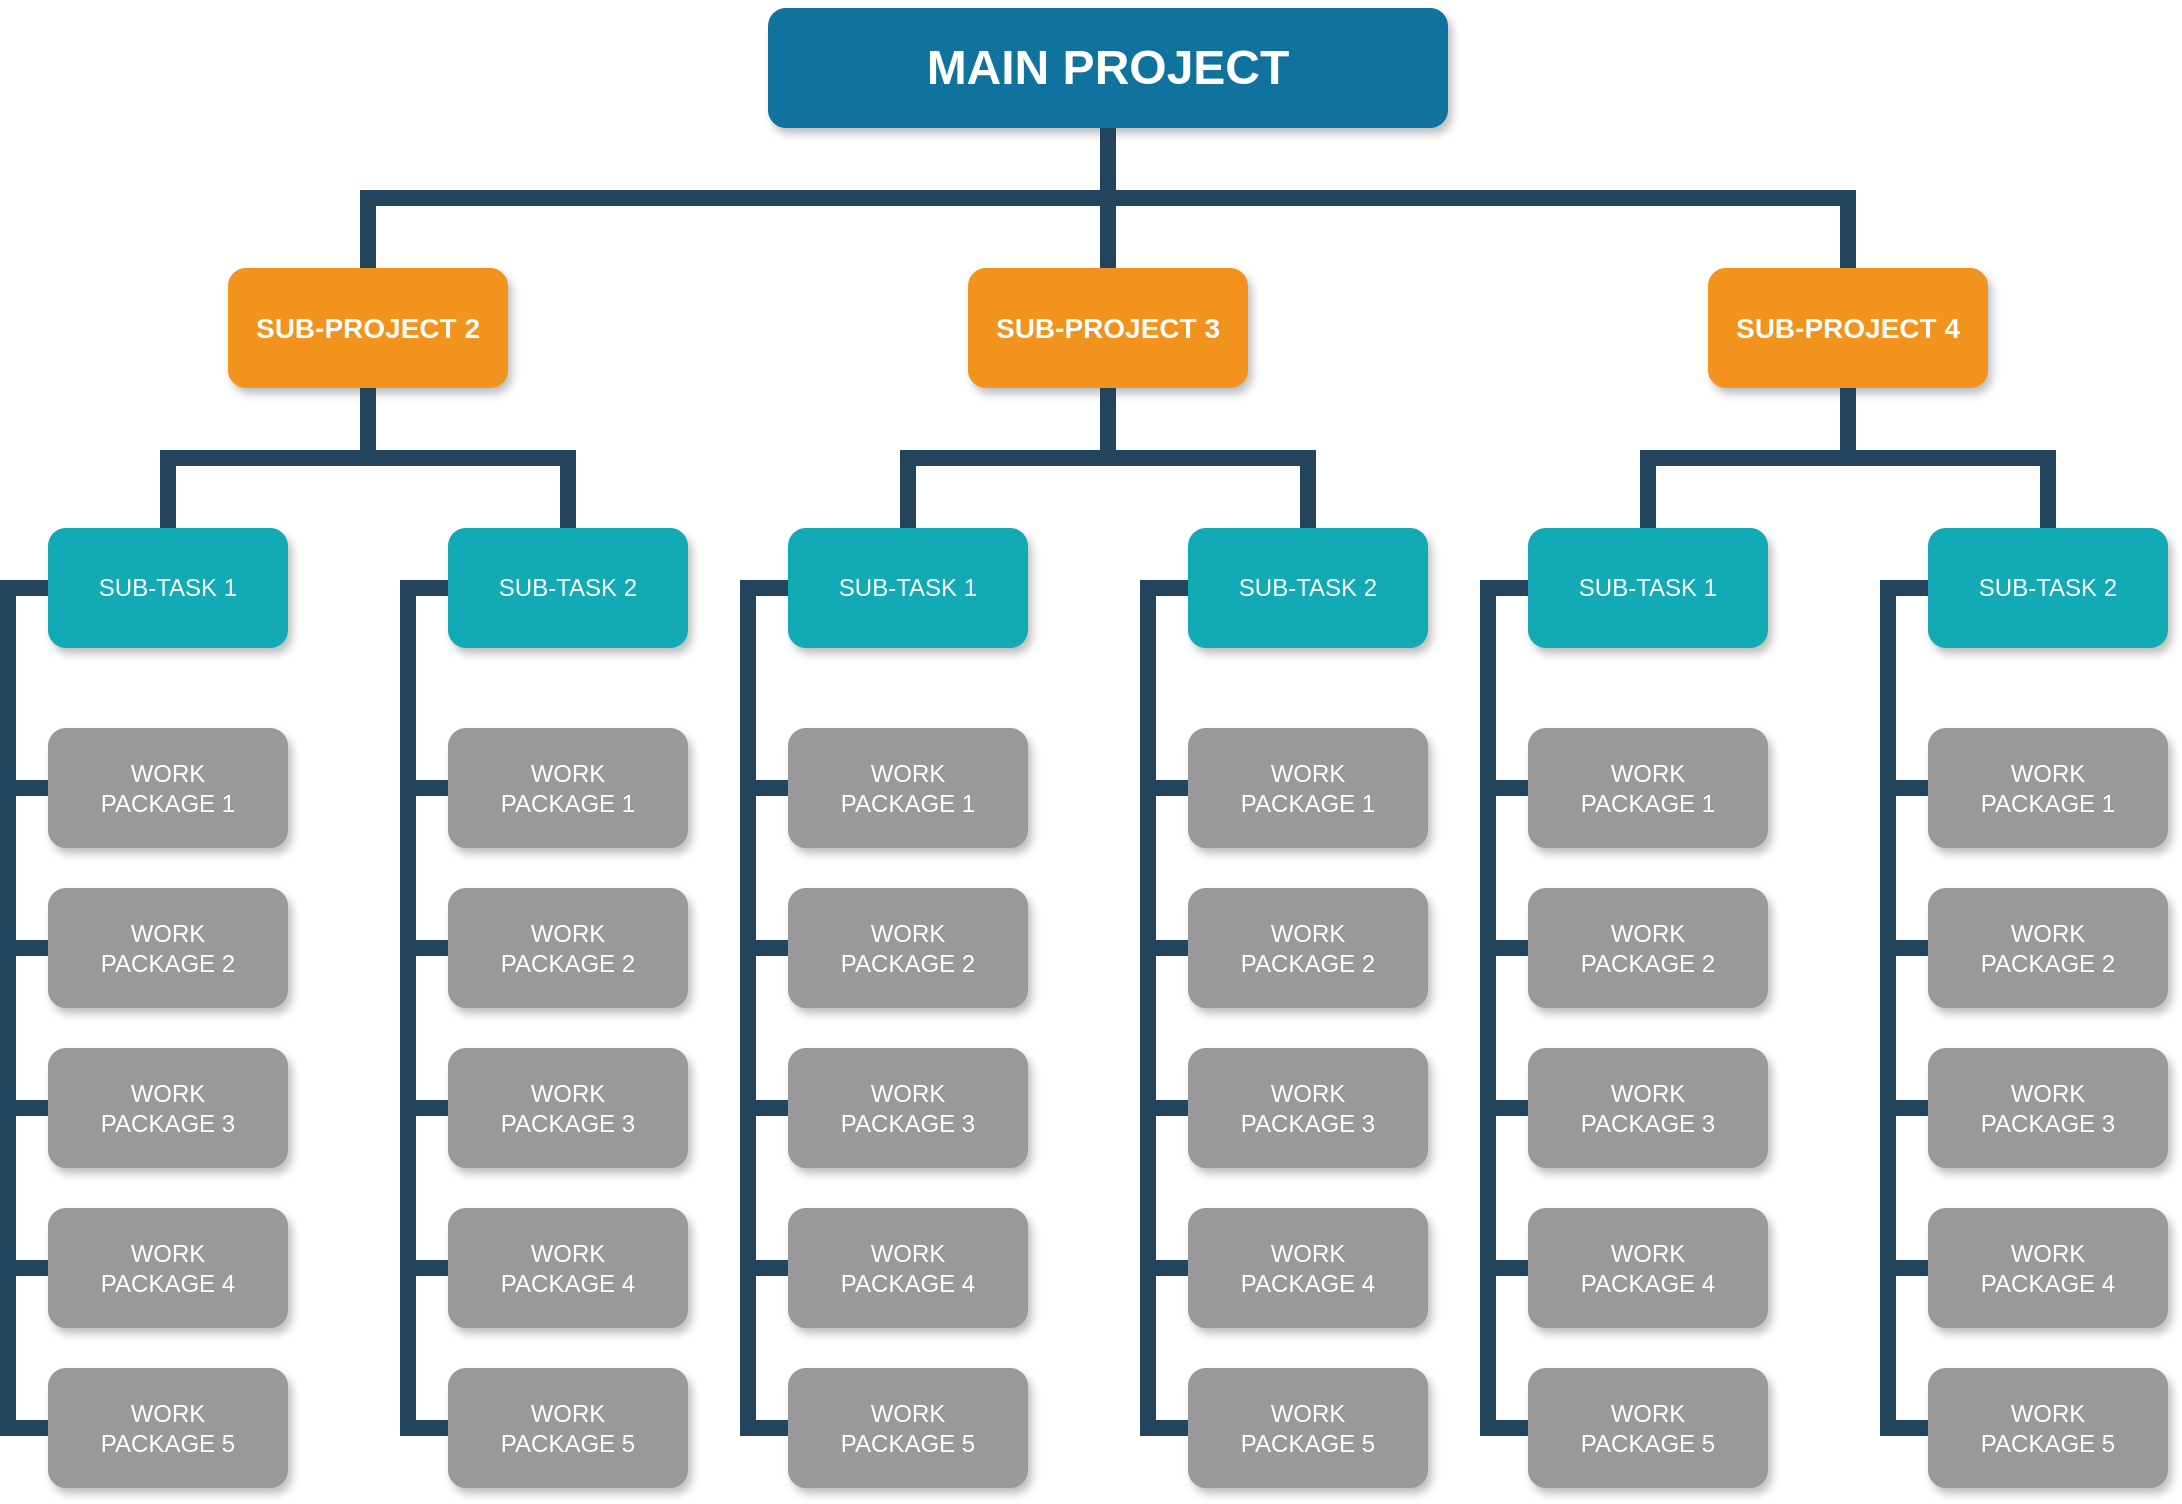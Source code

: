 <mxfile version="20.6.0" type="github">
  <diagram name="Page-1" id="19d8dcba-68ad-dc05-1034-9cf7b2a963f6">
    <mxGraphModel dx="1673" dy="941" grid="1" gridSize="10" guides="1" tooltips="1" connect="1" arrows="1" fold="1" page="1" pageScale="1" pageWidth="1100" pageHeight="850" background="none" math="0" shadow="0">
      <root>
        <mxCell id="0" />
        <mxCell id="1" parent="0" />
        <mxCell id="C54eIUrT4NedoC3QEXM1-1" value="MAIN PROJECT" style="whiteSpace=wrap;rounded=1;shadow=1;fillColor=#10739E;strokeColor=none;fontColor=#FFFFFF;fontStyle=1;fontSize=24" vertex="1" parent="1">
          <mxGeometry x="770" y="10" width="340" height="60" as="geometry" />
        </mxCell>
        <mxCell id="C54eIUrT4NedoC3QEXM1-3" value="SUB-PROJECT 2" style="whiteSpace=wrap;rounded=1;fillColor=#F2931E;strokeColor=none;shadow=1;fontColor=#FFFFFF;fontStyle=1;fontSize=14" vertex="1" parent="1">
          <mxGeometry x="500" y="140.0" width="140" height="60" as="geometry" />
        </mxCell>
        <mxCell id="C54eIUrT4NedoC3QEXM1-5" value="SUB-PROJECT 3" style="whiteSpace=wrap;rounded=1;fillColor=#F2931E;strokeColor=none;shadow=1;fontColor=#FFFFFF;fontStyle=1;fontSize=14" vertex="1" parent="1">
          <mxGeometry x="870" y="140.0" width="140" height="60" as="geometry" />
        </mxCell>
        <mxCell id="C54eIUrT4NedoC3QEXM1-6" value="SUB-PROJECT 4" style="whiteSpace=wrap;rounded=1;fillColor=#F2931E;strokeColor=none;shadow=1;fontColor=#FFFFFF;fontStyle=1;fontSize=14" vertex="1" parent="1">
          <mxGeometry x="1240" y="140.0" width="140" height="60" as="geometry" />
        </mxCell>
        <mxCell id="C54eIUrT4NedoC3QEXM1-20" value="SUB-TASK 1" style="whiteSpace=wrap;rounded=1;fillColor=#12AAB5;strokeColor=none;shadow=1;fontColor=#FFFFFF;" vertex="1" parent="1">
          <mxGeometry x="410.0" y="270.0" width="120" height="60" as="geometry" />
        </mxCell>
        <mxCell id="C54eIUrT4NedoC3QEXM1-21" value="SUB-TASK 2" style="whiteSpace=wrap;rounded=1;fillColor=#12AAB5;strokeColor=none;shadow=1;fontColor=#FFFFFF;" vertex="1" parent="1">
          <mxGeometry x="610.0" y="270.0" width="120" height="60" as="geometry" />
        </mxCell>
        <mxCell id="C54eIUrT4NedoC3QEXM1-22" value="WORK&#xa;PACKAGE 1" style="whiteSpace=wrap;rounded=1;fillColor=#999999;strokeColor=none;shadow=1;fontColor=#FFFFFF;fontStyle=0" vertex="1" parent="1">
          <mxGeometry x="410.0" y="370.0" width="120" height="60" as="geometry" />
        </mxCell>
        <mxCell id="C54eIUrT4NedoC3QEXM1-23" value="WORK&#xa;PACKAGE 2" style="whiteSpace=wrap;rounded=1;fillColor=#999999;strokeColor=none;shadow=1;fontColor=#FFFFFF;fontStyle=0" vertex="1" parent="1">
          <mxGeometry x="410.0" y="450.0" width="120" height="60" as="geometry" />
        </mxCell>
        <mxCell id="C54eIUrT4NedoC3QEXM1-24" value="WORK&#xa;PACKAGE 3" style="whiteSpace=wrap;rounded=1;fillColor=#999999;strokeColor=none;shadow=1;fontColor=#FFFFFF;fontStyle=0" vertex="1" parent="1">
          <mxGeometry x="410.0" y="530.0" width="120" height="60" as="geometry" />
        </mxCell>
        <mxCell id="C54eIUrT4NedoC3QEXM1-25" value="WORK&#xa;PACKAGE 4" style="whiteSpace=wrap;rounded=1;fillColor=#999999;strokeColor=none;shadow=1;fontColor=#FFFFFF;fontStyle=0" vertex="1" parent="1">
          <mxGeometry x="410" y="610.0" width="120" height="60" as="geometry" />
        </mxCell>
        <mxCell id="C54eIUrT4NedoC3QEXM1-26" value="WORK&#xa;PACKAGE 5" style="whiteSpace=wrap;rounded=1;fillColor=#999999;strokeColor=none;shadow=1;fontColor=#FFFFFF;fontStyle=0" vertex="1" parent="1">
          <mxGeometry x="410.0" y="690.0" width="120" height="60" as="geometry" />
        </mxCell>
        <mxCell id="C54eIUrT4NedoC3QEXM1-27" value="WORK&#xa;PACKAGE 1" style="whiteSpace=wrap;rounded=1;fillColor=#999999;strokeColor=none;shadow=1;fontColor=#FFFFFF;fontStyle=0" vertex="1" parent="1">
          <mxGeometry x="610.0" y="370.0" width="120" height="60" as="geometry" />
        </mxCell>
        <mxCell id="C54eIUrT4NedoC3QEXM1-28" value="WORK&#xa;PACKAGE 2" style="whiteSpace=wrap;rounded=1;fillColor=#999999;strokeColor=none;shadow=1;fontColor=#FFFFFF;fontStyle=0" vertex="1" parent="1">
          <mxGeometry x="610.0" y="450.0" width="120" height="60" as="geometry" />
        </mxCell>
        <mxCell id="C54eIUrT4NedoC3QEXM1-29" value="WORK&#xa;PACKAGE 3" style="whiteSpace=wrap;rounded=1;fillColor=#999999;strokeColor=none;shadow=1;fontColor=#FFFFFF;fontStyle=0" vertex="1" parent="1">
          <mxGeometry x="610.0" y="530.0" width="120" height="60" as="geometry" />
        </mxCell>
        <mxCell id="C54eIUrT4NedoC3QEXM1-30" value="WORK&#xa;PACKAGE 4" style="whiteSpace=wrap;rounded=1;fillColor=#999999;strokeColor=none;shadow=1;fontColor=#FFFFFF;fontStyle=0" vertex="1" parent="1">
          <mxGeometry x="610.0" y="610.0" width="120" height="60" as="geometry" />
        </mxCell>
        <mxCell id="C54eIUrT4NedoC3QEXM1-31" value="WORK&#xa;PACKAGE 5" style="whiteSpace=wrap;rounded=1;fillColor=#999999;strokeColor=none;shadow=1;fontColor=#FFFFFF;fontStyle=0" vertex="1" parent="1">
          <mxGeometry x="610.0" y="690.0" width="120" height="60" as="geometry" />
        </mxCell>
        <mxCell id="C54eIUrT4NedoC3QEXM1-44" value="" style="edgeStyle=elbowEdgeStyle;elbow=vertical;rounded=0;fontColor=#000000;endArrow=none;endFill=0;strokeWidth=8;strokeColor=#23445D;" edge="1" parent="1" source="C54eIUrT4NedoC3QEXM1-3" target="C54eIUrT4NedoC3QEXM1-20">
          <mxGeometry width="100" height="100" relative="1" as="geometry">
            <mxPoint x="210" y="210.0" as="sourcePoint" />
            <mxPoint x="110" y="280" as="targetPoint" />
          </mxGeometry>
        </mxCell>
        <mxCell id="C54eIUrT4NedoC3QEXM1-45" value="" style="edgeStyle=elbowEdgeStyle;elbow=vertical;rounded=0;fontColor=#000000;endArrow=none;endFill=0;strokeWidth=8;strokeColor=#23445D;" edge="1" parent="1" source="C54eIUrT4NedoC3QEXM1-3" target="C54eIUrT4NedoC3QEXM1-21">
          <mxGeometry width="100" height="100" relative="1" as="geometry">
            <mxPoint x="210" y="210.0" as="sourcePoint" />
            <mxPoint x="310" y="280" as="targetPoint" />
          </mxGeometry>
        </mxCell>
        <mxCell id="C54eIUrT4NedoC3QEXM1-46" value="" style="edgeStyle=elbowEdgeStyle;elbow=horizontal;rounded=0;fontColor=#000000;endArrow=none;endFill=0;strokeWidth=8;strokeColor=#23445D;" edge="1" parent="1" source="C54eIUrT4NedoC3QEXM1-20" target="C54eIUrT4NedoC3QEXM1-22">
          <mxGeometry width="100" height="100" relative="1" as="geometry">
            <mxPoint x="390" y="300.0" as="sourcePoint" />
            <mxPoint x="400.0" y="400" as="targetPoint" />
            <Array as="points">
              <mxPoint x="390" y="350" />
            </Array>
          </mxGeometry>
        </mxCell>
        <mxCell id="C54eIUrT4NedoC3QEXM1-47" value="" style="edgeStyle=elbowEdgeStyle;elbow=horizontal;rounded=0;fontColor=#000000;endArrow=none;endFill=0;strokeWidth=8;strokeColor=#23445D;" edge="1" parent="1" source="C54eIUrT4NedoC3QEXM1-20" target="C54eIUrT4NedoC3QEXM1-23">
          <mxGeometry width="100" height="100" relative="1" as="geometry">
            <mxPoint x="400" y="300" as="sourcePoint" />
            <mxPoint x="400.0" y="480" as="targetPoint" />
            <Array as="points">
              <mxPoint x="390" y="390" />
            </Array>
          </mxGeometry>
        </mxCell>
        <mxCell id="C54eIUrT4NedoC3QEXM1-48" value="" style="edgeStyle=elbowEdgeStyle;elbow=horizontal;rounded=0;fontColor=#000000;endArrow=none;endFill=0;strokeWidth=8;strokeColor=#23445D;" edge="1" parent="1" source="C54eIUrT4NedoC3QEXM1-20" target="C54eIUrT4NedoC3QEXM1-26">
          <mxGeometry width="100" height="100" relative="1" as="geometry">
            <mxPoint x="400" y="300" as="sourcePoint" />
            <mxPoint x="400" y="720" as="targetPoint" />
            <Array as="points">
              <mxPoint x="390" y="520" />
            </Array>
          </mxGeometry>
        </mxCell>
        <mxCell id="C54eIUrT4NedoC3QEXM1-49" value="" style="edgeStyle=elbowEdgeStyle;elbow=horizontal;rounded=0;fontColor=#000000;endArrow=none;endFill=0;strokeWidth=8;strokeColor=#23445D;" edge="1" parent="1" source="C54eIUrT4NedoC3QEXM1-20" target="C54eIUrT4NedoC3QEXM1-25">
          <mxGeometry width="100" height="100" relative="1" as="geometry">
            <mxPoint x="400" y="300" as="sourcePoint" />
            <mxPoint x="400" y="640" as="targetPoint" />
            <Array as="points">
              <mxPoint x="390" y="470" />
            </Array>
          </mxGeometry>
        </mxCell>
        <mxCell id="C54eIUrT4NedoC3QEXM1-50" value="" style="edgeStyle=elbowEdgeStyle;elbow=horizontal;rounded=0;fontColor=#000000;endArrow=none;endFill=0;strokeWidth=8;strokeColor=#23445D;" edge="1" parent="1" source="C54eIUrT4NedoC3QEXM1-20" target="C54eIUrT4NedoC3QEXM1-24">
          <mxGeometry width="100" height="100" relative="1" as="geometry">
            <mxPoint x="400" y="300" as="sourcePoint" />
            <mxPoint x="400.0" y="560" as="targetPoint" />
            <Array as="points">
              <mxPoint x="390" y="440" />
            </Array>
          </mxGeometry>
        </mxCell>
        <mxCell id="C54eIUrT4NedoC3QEXM1-51" value="" style="edgeStyle=elbowEdgeStyle;elbow=horizontal;rounded=0;fontColor=#000000;endArrow=none;endFill=0;strokeWidth=8;strokeColor=#23445D;" edge="1" parent="1" source="C54eIUrT4NedoC3QEXM1-21" target="C54eIUrT4NedoC3QEXM1-27">
          <mxGeometry width="100" height="100" relative="1" as="geometry">
            <mxPoint x="580" y="300.0" as="sourcePoint" />
            <mxPoint x="590.0" y="400" as="targetPoint" />
            <Array as="points">
              <mxPoint x="590" y="350" />
            </Array>
          </mxGeometry>
        </mxCell>
        <mxCell id="C54eIUrT4NedoC3QEXM1-52" value="" style="edgeStyle=elbowEdgeStyle;elbow=horizontal;rounded=0;fontColor=#000000;endArrow=none;endFill=0;strokeWidth=8;strokeColor=#23445D;" edge="1" parent="1" source="C54eIUrT4NedoC3QEXM1-21" target="C54eIUrT4NedoC3QEXM1-28">
          <mxGeometry width="100" height="100" relative="1" as="geometry">
            <mxPoint x="590" y="300" as="sourcePoint" />
            <mxPoint x="590.0" y="480" as="targetPoint" />
            <Array as="points">
              <mxPoint x="590" y="390" />
            </Array>
          </mxGeometry>
        </mxCell>
        <mxCell id="C54eIUrT4NedoC3QEXM1-53" value="" style="edgeStyle=elbowEdgeStyle;elbow=horizontal;rounded=0;fontColor=#000000;endArrow=none;endFill=0;strokeWidth=8;strokeColor=#23445D;" edge="1" parent="1" source="C54eIUrT4NedoC3QEXM1-21" target="C54eIUrT4NedoC3QEXM1-31">
          <mxGeometry width="100" height="100" relative="1" as="geometry">
            <mxPoint x="590" y="300" as="sourcePoint" />
            <mxPoint x="590" y="720" as="targetPoint" />
            <Array as="points">
              <mxPoint x="590" y="510" />
            </Array>
          </mxGeometry>
        </mxCell>
        <mxCell id="C54eIUrT4NedoC3QEXM1-54" value="" style="edgeStyle=elbowEdgeStyle;elbow=horizontal;rounded=0;fontColor=#000000;endArrow=none;endFill=0;strokeWidth=8;strokeColor=#23445D;" edge="1" parent="1" source="C54eIUrT4NedoC3QEXM1-21" target="C54eIUrT4NedoC3QEXM1-30">
          <mxGeometry width="100" height="100" relative="1" as="geometry">
            <mxPoint x="590" y="300" as="sourcePoint" />
            <mxPoint x="590" y="640" as="targetPoint" />
            <Array as="points">
              <mxPoint x="590" y="470" />
            </Array>
          </mxGeometry>
        </mxCell>
        <mxCell id="C54eIUrT4NedoC3QEXM1-55" value="" style="edgeStyle=elbowEdgeStyle;elbow=horizontal;rounded=0;fontColor=#000000;endArrow=none;endFill=0;strokeWidth=8;strokeColor=#23445D;" edge="1" parent="1" source="C54eIUrT4NedoC3QEXM1-21" target="C54eIUrT4NedoC3QEXM1-29">
          <mxGeometry width="100" height="100" relative="1" as="geometry">
            <mxPoint x="590" y="300" as="sourcePoint" />
            <mxPoint x="590.0" y="560" as="targetPoint" />
            <Array as="points">
              <mxPoint x="590" y="440" />
            </Array>
          </mxGeometry>
        </mxCell>
        <mxCell id="C54eIUrT4NedoC3QEXM1-56" value="SUB-TASK 1" style="whiteSpace=wrap;rounded=1;fillColor=#12AAB5;strokeColor=none;shadow=1;fontColor=#FFFFFF;" vertex="1" parent="1">
          <mxGeometry x="780.0" y="270.0" width="120" height="60" as="geometry" />
        </mxCell>
        <mxCell id="C54eIUrT4NedoC3QEXM1-57" value="SUB-TASK 2" style="whiteSpace=wrap;rounded=1;fillColor=#12AAB5;strokeColor=none;shadow=1;fontColor=#FFFFFF;" vertex="1" parent="1">
          <mxGeometry x="980.0" y="270.0" width="120" height="60" as="geometry" />
        </mxCell>
        <mxCell id="C54eIUrT4NedoC3QEXM1-58" value="WORK&#xa;PACKAGE 1" style="whiteSpace=wrap;rounded=1;fillColor=#999999;strokeColor=none;shadow=1;fontColor=#FFFFFF;fontStyle=0" vertex="1" parent="1">
          <mxGeometry x="780.0" y="370.0" width="120" height="60" as="geometry" />
        </mxCell>
        <mxCell id="C54eIUrT4NedoC3QEXM1-59" value="WORK&#xa;PACKAGE 2" style="whiteSpace=wrap;rounded=1;fillColor=#999999;strokeColor=none;shadow=1;fontColor=#FFFFFF;fontStyle=0" vertex="1" parent="1">
          <mxGeometry x="780.0" y="450.0" width="120" height="60" as="geometry" />
        </mxCell>
        <mxCell id="C54eIUrT4NedoC3QEXM1-60" value="WORK&#xa;PACKAGE 3" style="whiteSpace=wrap;rounded=1;fillColor=#999999;strokeColor=none;shadow=1;fontColor=#FFFFFF;fontStyle=0" vertex="1" parent="1">
          <mxGeometry x="780.0" y="530.0" width="120" height="60" as="geometry" />
        </mxCell>
        <mxCell id="C54eIUrT4NedoC3QEXM1-61" value="WORK&#xa;PACKAGE 4" style="whiteSpace=wrap;rounded=1;fillColor=#999999;strokeColor=none;shadow=1;fontColor=#FFFFFF;fontStyle=0" vertex="1" parent="1">
          <mxGeometry x="780" y="610.0" width="120" height="60" as="geometry" />
        </mxCell>
        <mxCell id="C54eIUrT4NedoC3QEXM1-62" value="WORK&#xa;PACKAGE 5" style="whiteSpace=wrap;rounded=1;fillColor=#999999;strokeColor=none;shadow=1;fontColor=#FFFFFF;fontStyle=0" vertex="1" parent="1">
          <mxGeometry x="780.0" y="690.0" width="120" height="60" as="geometry" />
        </mxCell>
        <mxCell id="C54eIUrT4NedoC3QEXM1-63" value="WORK&#xa;PACKAGE 1" style="whiteSpace=wrap;rounded=1;fillColor=#999999;strokeColor=none;shadow=1;fontColor=#FFFFFF;fontStyle=0" vertex="1" parent="1">
          <mxGeometry x="980.0" y="370.0" width="120" height="60" as="geometry" />
        </mxCell>
        <mxCell id="C54eIUrT4NedoC3QEXM1-64" value="WORK&#xa;PACKAGE 2" style="whiteSpace=wrap;rounded=1;fillColor=#999999;strokeColor=none;shadow=1;fontColor=#FFFFFF;fontStyle=0" vertex="1" parent="1">
          <mxGeometry x="980.0" y="450.0" width="120" height="60" as="geometry" />
        </mxCell>
        <mxCell id="C54eIUrT4NedoC3QEXM1-65" value="WORK&#xa;PACKAGE 3" style="whiteSpace=wrap;rounded=1;fillColor=#999999;strokeColor=none;shadow=1;fontColor=#FFFFFF;fontStyle=0" vertex="1" parent="1">
          <mxGeometry x="980.0" y="530.0" width="120" height="60" as="geometry" />
        </mxCell>
        <mxCell id="C54eIUrT4NedoC3QEXM1-66" value="WORK&#xa;PACKAGE 4" style="whiteSpace=wrap;rounded=1;fillColor=#999999;strokeColor=none;shadow=1;fontColor=#FFFFFF;fontStyle=0" vertex="1" parent="1">
          <mxGeometry x="980.0" y="610.0" width="120" height="60" as="geometry" />
        </mxCell>
        <mxCell id="C54eIUrT4NedoC3QEXM1-67" value="WORK&#xa;PACKAGE 5" style="whiteSpace=wrap;rounded=1;fillColor=#999999;strokeColor=none;shadow=1;fontColor=#FFFFFF;fontStyle=0" vertex="1" parent="1">
          <mxGeometry x="980.0" y="690.0" width="120" height="60" as="geometry" />
        </mxCell>
        <mxCell id="C54eIUrT4NedoC3QEXM1-68" value="" style="edgeStyle=elbowEdgeStyle;elbow=horizontal;rounded=0;fontColor=#000000;endArrow=none;endFill=0;strokeWidth=8;strokeColor=#23445D;" edge="1" parent="1" source="C54eIUrT4NedoC3QEXM1-56" target="C54eIUrT4NedoC3QEXM1-58">
          <mxGeometry width="100" height="100" relative="1" as="geometry">
            <mxPoint x="760" y="300.0" as="sourcePoint" />
            <mxPoint x="770.0" y="400" as="targetPoint" />
            <Array as="points">
              <mxPoint x="760" y="350" />
            </Array>
          </mxGeometry>
        </mxCell>
        <mxCell id="C54eIUrT4NedoC3QEXM1-69" value="" style="edgeStyle=elbowEdgeStyle;elbow=horizontal;rounded=0;fontColor=#000000;endArrow=none;endFill=0;strokeWidth=8;strokeColor=#23445D;" edge="1" parent="1" source="C54eIUrT4NedoC3QEXM1-56" target="C54eIUrT4NedoC3QEXM1-59">
          <mxGeometry width="100" height="100" relative="1" as="geometry">
            <mxPoint x="770" y="300" as="sourcePoint" />
            <mxPoint x="770.0" y="480" as="targetPoint" />
            <Array as="points">
              <mxPoint x="760" y="390" />
            </Array>
          </mxGeometry>
        </mxCell>
        <mxCell id="C54eIUrT4NedoC3QEXM1-70" value="" style="edgeStyle=elbowEdgeStyle;elbow=horizontal;rounded=0;fontColor=#000000;endArrow=none;endFill=0;strokeWidth=8;strokeColor=#23445D;" edge="1" parent="1" source="C54eIUrT4NedoC3QEXM1-56" target="C54eIUrT4NedoC3QEXM1-62">
          <mxGeometry width="100" height="100" relative="1" as="geometry">
            <mxPoint x="770" y="300" as="sourcePoint" />
            <mxPoint x="770" y="720" as="targetPoint" />
            <Array as="points">
              <mxPoint x="760" y="520" />
            </Array>
          </mxGeometry>
        </mxCell>
        <mxCell id="C54eIUrT4NedoC3QEXM1-71" value="" style="edgeStyle=elbowEdgeStyle;elbow=horizontal;rounded=0;fontColor=#000000;endArrow=none;endFill=0;strokeWidth=8;strokeColor=#23445D;" edge="1" parent="1" source="C54eIUrT4NedoC3QEXM1-56" target="C54eIUrT4NedoC3QEXM1-61">
          <mxGeometry width="100" height="100" relative="1" as="geometry">
            <mxPoint x="770" y="300" as="sourcePoint" />
            <mxPoint x="770" y="640" as="targetPoint" />
            <Array as="points">
              <mxPoint x="760" y="470" />
            </Array>
          </mxGeometry>
        </mxCell>
        <mxCell id="C54eIUrT4NedoC3QEXM1-72" value="" style="edgeStyle=elbowEdgeStyle;elbow=horizontal;rounded=0;fontColor=#000000;endArrow=none;endFill=0;strokeWidth=8;strokeColor=#23445D;" edge="1" parent="1" source="C54eIUrT4NedoC3QEXM1-56" target="C54eIUrT4NedoC3QEXM1-60">
          <mxGeometry width="100" height="100" relative="1" as="geometry">
            <mxPoint x="770" y="300" as="sourcePoint" />
            <mxPoint x="770.0" y="560" as="targetPoint" />
            <Array as="points">
              <mxPoint x="760" y="440" />
            </Array>
          </mxGeometry>
        </mxCell>
        <mxCell id="C54eIUrT4NedoC3QEXM1-73" value="" style="edgeStyle=elbowEdgeStyle;elbow=horizontal;rounded=0;fontColor=#000000;endArrow=none;endFill=0;strokeWidth=8;strokeColor=#23445D;" edge="1" parent="1" source="C54eIUrT4NedoC3QEXM1-57" target="C54eIUrT4NedoC3QEXM1-63">
          <mxGeometry width="100" height="100" relative="1" as="geometry">
            <mxPoint x="950" y="300.0" as="sourcePoint" />
            <mxPoint x="960.0" y="400" as="targetPoint" />
            <Array as="points">
              <mxPoint x="960" y="350" />
            </Array>
          </mxGeometry>
        </mxCell>
        <mxCell id="C54eIUrT4NedoC3QEXM1-74" value="" style="edgeStyle=elbowEdgeStyle;elbow=horizontal;rounded=0;fontColor=#000000;endArrow=none;endFill=0;strokeWidth=8;strokeColor=#23445D;" edge="1" parent="1" source="C54eIUrT4NedoC3QEXM1-57" target="C54eIUrT4NedoC3QEXM1-64">
          <mxGeometry width="100" height="100" relative="1" as="geometry">
            <mxPoint x="960" y="300" as="sourcePoint" />
            <mxPoint x="960.0" y="480" as="targetPoint" />
            <Array as="points">
              <mxPoint x="960" y="390" />
            </Array>
          </mxGeometry>
        </mxCell>
        <mxCell id="C54eIUrT4NedoC3QEXM1-75" value="" style="edgeStyle=elbowEdgeStyle;elbow=horizontal;rounded=0;fontColor=#000000;endArrow=none;endFill=0;strokeWidth=8;strokeColor=#23445D;" edge="1" parent="1" source="C54eIUrT4NedoC3QEXM1-57" target="C54eIUrT4NedoC3QEXM1-67">
          <mxGeometry width="100" height="100" relative="1" as="geometry">
            <mxPoint x="960" y="300" as="sourcePoint" />
            <mxPoint x="960" y="720" as="targetPoint" />
            <Array as="points">
              <mxPoint x="960" y="510" />
            </Array>
          </mxGeometry>
        </mxCell>
        <mxCell id="C54eIUrT4NedoC3QEXM1-76" value="" style="edgeStyle=elbowEdgeStyle;elbow=horizontal;rounded=0;fontColor=#000000;endArrow=none;endFill=0;strokeWidth=8;strokeColor=#23445D;" edge="1" parent="1" source="C54eIUrT4NedoC3QEXM1-57" target="C54eIUrT4NedoC3QEXM1-66">
          <mxGeometry width="100" height="100" relative="1" as="geometry">
            <mxPoint x="960" y="300" as="sourcePoint" />
            <mxPoint x="960" y="640" as="targetPoint" />
            <Array as="points">
              <mxPoint x="960" y="470" />
            </Array>
          </mxGeometry>
        </mxCell>
        <mxCell id="C54eIUrT4NedoC3QEXM1-77" value="" style="edgeStyle=elbowEdgeStyle;elbow=horizontal;rounded=0;fontColor=#000000;endArrow=none;endFill=0;strokeWidth=8;strokeColor=#23445D;" edge="1" parent="1" source="C54eIUrT4NedoC3QEXM1-57" target="C54eIUrT4NedoC3QEXM1-65">
          <mxGeometry width="100" height="100" relative="1" as="geometry">
            <mxPoint x="960" y="300" as="sourcePoint" />
            <mxPoint x="960.0" y="560" as="targetPoint" />
            <Array as="points">
              <mxPoint x="960" y="440" />
            </Array>
          </mxGeometry>
        </mxCell>
        <mxCell id="C54eIUrT4NedoC3QEXM1-78" value="SUB-TASK 1" style="whiteSpace=wrap;rounded=1;fillColor=#12AAB5;strokeColor=none;shadow=1;fontColor=#FFFFFF;" vertex="1" parent="1">
          <mxGeometry x="1150.0" y="270.0" width="120" height="60" as="geometry" />
        </mxCell>
        <mxCell id="C54eIUrT4NedoC3QEXM1-79" value="SUB-TASK 2" style="whiteSpace=wrap;rounded=1;fillColor=#12AAB5;strokeColor=none;shadow=1;fontColor=#FFFFFF;" vertex="1" parent="1">
          <mxGeometry x="1350.0" y="270.0" width="120" height="60" as="geometry" />
        </mxCell>
        <mxCell id="C54eIUrT4NedoC3QEXM1-80" value="WORK&#xa;PACKAGE 1" style="whiteSpace=wrap;rounded=1;fillColor=#999999;strokeColor=none;shadow=1;fontColor=#FFFFFF;fontStyle=0" vertex="1" parent="1">
          <mxGeometry x="1150.0" y="370.0" width="120" height="60" as="geometry" />
        </mxCell>
        <mxCell id="C54eIUrT4NedoC3QEXM1-81" value="WORK&#xa;PACKAGE 2" style="whiteSpace=wrap;rounded=1;fillColor=#999999;strokeColor=none;shadow=1;fontColor=#FFFFFF;fontStyle=0" vertex="1" parent="1">
          <mxGeometry x="1150" y="450.0" width="120" height="60" as="geometry" />
        </mxCell>
        <mxCell id="C54eIUrT4NedoC3QEXM1-82" value="WORK&#xa;PACKAGE 3" style="whiteSpace=wrap;rounded=1;fillColor=#999999;strokeColor=none;shadow=1;fontColor=#FFFFFF;fontStyle=0" vertex="1" parent="1">
          <mxGeometry x="1150.0" y="530.0" width="120" height="60" as="geometry" />
        </mxCell>
        <mxCell id="C54eIUrT4NedoC3QEXM1-83" value="WORK&#xa;PACKAGE 4" style="whiteSpace=wrap;rounded=1;fillColor=#999999;strokeColor=none;shadow=1;fontColor=#FFFFFF;fontStyle=0" vertex="1" parent="1">
          <mxGeometry x="1150" y="610.0" width="120" height="60" as="geometry" />
        </mxCell>
        <mxCell id="C54eIUrT4NedoC3QEXM1-84" value="WORK&#xa;PACKAGE 5" style="whiteSpace=wrap;rounded=1;fillColor=#999999;strokeColor=none;shadow=1;fontColor=#FFFFFF;fontStyle=0" vertex="1" parent="1">
          <mxGeometry x="1150" y="690.0" width="120" height="60" as="geometry" />
        </mxCell>
        <mxCell id="C54eIUrT4NedoC3QEXM1-85" value="WORK&#xa;PACKAGE 1" style="whiteSpace=wrap;rounded=1;fillColor=#999999;strokeColor=none;shadow=1;fontColor=#FFFFFF;fontStyle=0" vertex="1" parent="1">
          <mxGeometry x="1350.0" y="370.0" width="120" height="60" as="geometry" />
        </mxCell>
        <mxCell id="C54eIUrT4NedoC3QEXM1-86" value="WORK&#xa;PACKAGE 2" style="whiteSpace=wrap;rounded=1;fillColor=#999999;strokeColor=none;shadow=1;fontColor=#FFFFFF;fontStyle=0" vertex="1" parent="1">
          <mxGeometry x="1350.0" y="450.0" width="120" height="60" as="geometry" />
        </mxCell>
        <mxCell id="C54eIUrT4NedoC3QEXM1-87" value="WORK&#xa;PACKAGE 3" style="whiteSpace=wrap;rounded=1;fillColor=#999999;strokeColor=none;shadow=1;fontColor=#FFFFFF;fontStyle=0" vertex="1" parent="1">
          <mxGeometry x="1350.0" y="530.0" width="120" height="60" as="geometry" />
        </mxCell>
        <mxCell id="C54eIUrT4NedoC3QEXM1-88" value="WORK&#xa;PACKAGE 4" style="whiteSpace=wrap;rounded=1;fillColor=#999999;strokeColor=none;shadow=1;fontColor=#FFFFFF;fontStyle=0" vertex="1" parent="1">
          <mxGeometry x="1350.0" y="610.0" width="120" height="60" as="geometry" />
        </mxCell>
        <mxCell id="C54eIUrT4NedoC3QEXM1-89" value="WORK&#xa;PACKAGE 5" style="whiteSpace=wrap;rounded=1;fillColor=#999999;strokeColor=none;shadow=1;fontColor=#FFFFFF;fontStyle=0" vertex="1" parent="1">
          <mxGeometry x="1350.0" y="690.0" width="120" height="60" as="geometry" />
        </mxCell>
        <mxCell id="C54eIUrT4NedoC3QEXM1-90" value="" style="edgeStyle=elbowEdgeStyle;elbow=horizontal;rounded=0;fontColor=#000000;endArrow=none;endFill=0;strokeWidth=8;strokeColor=#23445D;" edge="1" parent="1" source="C54eIUrT4NedoC3QEXM1-78" target="C54eIUrT4NedoC3QEXM1-80">
          <mxGeometry width="100" height="100" relative="1" as="geometry">
            <mxPoint x="1130" y="300.0" as="sourcePoint" />
            <mxPoint x="1140.0" y="400.0" as="targetPoint" />
            <Array as="points">
              <mxPoint x="1130" y="350.0" />
            </Array>
          </mxGeometry>
        </mxCell>
        <mxCell id="C54eIUrT4NedoC3QEXM1-91" value="" style="edgeStyle=elbowEdgeStyle;elbow=horizontal;rounded=0;fontColor=#000000;endArrow=none;endFill=0;strokeWidth=8;strokeColor=#23445D;" edge="1" parent="1" source="C54eIUrT4NedoC3QEXM1-78" target="C54eIUrT4NedoC3QEXM1-81">
          <mxGeometry width="100" height="100" relative="1" as="geometry">
            <mxPoint x="1140" y="300.0" as="sourcePoint" />
            <mxPoint x="1140.0" y="480.0" as="targetPoint" />
            <Array as="points">
              <mxPoint x="1130" y="390.0" />
            </Array>
          </mxGeometry>
        </mxCell>
        <mxCell id="C54eIUrT4NedoC3QEXM1-92" value="" style="edgeStyle=elbowEdgeStyle;elbow=horizontal;rounded=0;fontColor=#000000;endArrow=none;endFill=0;strokeWidth=8;strokeColor=#23445D;" edge="1" parent="1" source="C54eIUrT4NedoC3QEXM1-78" target="C54eIUrT4NedoC3QEXM1-84">
          <mxGeometry width="100" height="100" relative="1" as="geometry">
            <mxPoint x="1140" y="300.0" as="sourcePoint" />
            <mxPoint x="1140" y="720.0" as="targetPoint" />
            <Array as="points">
              <mxPoint x="1130" y="520.0" />
            </Array>
          </mxGeometry>
        </mxCell>
        <mxCell id="C54eIUrT4NedoC3QEXM1-93" value="" style="edgeStyle=elbowEdgeStyle;elbow=horizontal;rounded=0;fontColor=#000000;endArrow=none;endFill=0;strokeWidth=8;strokeColor=#23445D;" edge="1" parent="1" source="C54eIUrT4NedoC3QEXM1-78" target="C54eIUrT4NedoC3QEXM1-83">
          <mxGeometry width="100" height="100" relative="1" as="geometry">
            <mxPoint x="1140" y="300.0" as="sourcePoint" />
            <mxPoint x="1140" y="640.0" as="targetPoint" />
            <Array as="points">
              <mxPoint x="1130" y="470.0" />
            </Array>
          </mxGeometry>
        </mxCell>
        <mxCell id="C54eIUrT4NedoC3QEXM1-94" value="" style="edgeStyle=elbowEdgeStyle;elbow=horizontal;rounded=0;fontColor=#000000;endArrow=none;endFill=0;strokeWidth=8;strokeColor=#23445D;" edge="1" parent="1" source="C54eIUrT4NedoC3QEXM1-78" target="C54eIUrT4NedoC3QEXM1-82">
          <mxGeometry width="100" height="100" relative="1" as="geometry">
            <mxPoint x="1140" y="300.0" as="sourcePoint" />
            <mxPoint x="1140.0" y="560.0" as="targetPoint" />
            <Array as="points">
              <mxPoint x="1130" y="440.0" />
            </Array>
          </mxGeometry>
        </mxCell>
        <mxCell id="C54eIUrT4NedoC3QEXM1-95" value="" style="edgeStyle=elbowEdgeStyle;elbow=horizontal;rounded=0;fontColor=#000000;endArrow=none;endFill=0;strokeWidth=8;strokeColor=#23445D;" edge="1" parent="1" source="C54eIUrT4NedoC3QEXM1-79" target="C54eIUrT4NedoC3QEXM1-85">
          <mxGeometry width="100" height="100" relative="1" as="geometry">
            <mxPoint x="1320" y="300.0" as="sourcePoint" />
            <mxPoint x="1330.0" y="400.0" as="targetPoint" />
            <Array as="points">
              <mxPoint x="1330" y="350.0" />
            </Array>
          </mxGeometry>
        </mxCell>
        <mxCell id="C54eIUrT4NedoC3QEXM1-96" value="" style="edgeStyle=elbowEdgeStyle;elbow=horizontal;rounded=0;fontColor=#000000;endArrow=none;endFill=0;strokeWidth=8;strokeColor=#23445D;" edge="1" parent="1" source="C54eIUrT4NedoC3QEXM1-79" target="C54eIUrT4NedoC3QEXM1-86">
          <mxGeometry width="100" height="100" relative="1" as="geometry">
            <mxPoint x="1330" y="300.0" as="sourcePoint" />
            <mxPoint x="1330.0" y="480.0" as="targetPoint" />
            <Array as="points">
              <mxPoint x="1330" y="390.0" />
            </Array>
          </mxGeometry>
        </mxCell>
        <mxCell id="C54eIUrT4NedoC3QEXM1-97" value="" style="edgeStyle=elbowEdgeStyle;elbow=horizontal;rounded=0;fontColor=#000000;endArrow=none;endFill=0;strokeWidth=8;strokeColor=#23445D;" edge="1" parent="1" source="C54eIUrT4NedoC3QEXM1-79" target="C54eIUrT4NedoC3QEXM1-89">
          <mxGeometry width="100" height="100" relative="1" as="geometry">
            <mxPoint x="1330" y="300.0" as="sourcePoint" />
            <mxPoint x="1330" y="720.0" as="targetPoint" />
            <Array as="points">
              <mxPoint x="1330" y="510.0" />
            </Array>
          </mxGeometry>
        </mxCell>
        <mxCell id="C54eIUrT4NedoC3QEXM1-98" value="" style="edgeStyle=elbowEdgeStyle;elbow=horizontal;rounded=0;fontColor=#000000;endArrow=none;endFill=0;strokeWidth=8;strokeColor=#23445D;" edge="1" parent="1" source="C54eIUrT4NedoC3QEXM1-79" target="C54eIUrT4NedoC3QEXM1-88">
          <mxGeometry width="100" height="100" relative="1" as="geometry">
            <mxPoint x="1330" y="300.0" as="sourcePoint" />
            <mxPoint x="1330" y="640.0" as="targetPoint" />
            <Array as="points">
              <mxPoint x="1330" y="470.0" />
            </Array>
          </mxGeometry>
        </mxCell>
        <mxCell id="C54eIUrT4NedoC3QEXM1-99" value="" style="edgeStyle=elbowEdgeStyle;elbow=horizontal;rounded=0;fontColor=#000000;endArrow=none;endFill=0;strokeWidth=8;strokeColor=#23445D;" edge="1" parent="1" source="C54eIUrT4NedoC3QEXM1-79" target="C54eIUrT4NedoC3QEXM1-87">
          <mxGeometry width="100" height="100" relative="1" as="geometry">
            <mxPoint x="1330" y="300.0" as="sourcePoint" />
            <mxPoint x="1330.0" y="560.0" as="targetPoint" />
            <Array as="points">
              <mxPoint x="1330" y="440.0" />
            </Array>
          </mxGeometry>
        </mxCell>
        <mxCell id="C54eIUrT4NedoC3QEXM1-144" value="" style="edgeStyle=elbowEdgeStyle;elbow=vertical;rounded=0;fontColor=#000000;endArrow=none;endFill=0;strokeWidth=8;strokeColor=#23445D;" edge="1" parent="1" source="C54eIUrT4NedoC3QEXM1-5" target="C54eIUrT4NedoC3QEXM1-56">
          <mxGeometry width="100" height="100" relative="1" as="geometry">
            <mxPoint x="750" y="240" as="sourcePoint" />
            <mxPoint x="850" y="140" as="targetPoint" />
          </mxGeometry>
        </mxCell>
        <mxCell id="C54eIUrT4NedoC3QEXM1-145" value="" style="edgeStyle=elbowEdgeStyle;elbow=vertical;rounded=0;fontColor=#000000;endArrow=none;endFill=0;strokeWidth=8;strokeColor=#23445D;" edge="1" parent="1" source="C54eIUrT4NedoC3QEXM1-5" target="C54eIUrT4NedoC3QEXM1-57">
          <mxGeometry width="100" height="100" relative="1" as="geometry">
            <mxPoint x="1000" y="250" as="sourcePoint" />
            <mxPoint x="1100" y="150" as="targetPoint" />
          </mxGeometry>
        </mxCell>
        <mxCell id="C54eIUrT4NedoC3QEXM1-146" value="" style="edgeStyle=elbowEdgeStyle;elbow=vertical;rounded=0;fontColor=#000000;endArrow=none;endFill=0;strokeWidth=8;strokeColor=#23445D;" edge="1" parent="1" source="C54eIUrT4NedoC3QEXM1-6" target="C54eIUrT4NedoC3QEXM1-78">
          <mxGeometry width="100" height="100" relative="1" as="geometry">
            <mxPoint x="1310" y="270" as="sourcePoint" />
            <mxPoint x="1210" y="160" as="targetPoint" />
          </mxGeometry>
        </mxCell>
        <mxCell id="C54eIUrT4NedoC3QEXM1-147" value="" style="edgeStyle=elbowEdgeStyle;elbow=vertical;rounded=0;fontColor=#000000;endArrow=none;endFill=0;strokeWidth=8;strokeColor=#23445D;" edge="1" parent="1" source="C54eIUrT4NedoC3QEXM1-6" target="C54eIUrT4NedoC3QEXM1-79">
          <mxGeometry width="100" height="100" relative="1" as="geometry">
            <mxPoint x="1400" y="260" as="sourcePoint" />
            <mxPoint x="1500" y="160" as="targetPoint" />
          </mxGeometry>
        </mxCell>
        <mxCell id="C54eIUrT4NedoC3QEXM1-153" value="" style="edgeStyle=elbowEdgeStyle;elbow=vertical;rounded=0;fontColor=#000000;endArrow=none;endFill=0;strokeWidth=8;strokeColor=#23445D;" edge="1" parent="1" source="C54eIUrT4NedoC3QEXM1-1" target="C54eIUrT4NedoC3QEXM1-3">
          <mxGeometry width="100" height="100" relative="1" as="geometry">
            <mxPoint x="520" y="120" as="sourcePoint" />
            <mxPoint x="620" y="20" as="targetPoint" />
          </mxGeometry>
        </mxCell>
        <mxCell id="C54eIUrT4NedoC3QEXM1-154" value="" style="edgeStyle=elbowEdgeStyle;elbow=vertical;rounded=0;fontColor=#000000;endArrow=none;endFill=0;strokeWidth=8;strokeColor=#23445D;" edge="1" parent="1" source="C54eIUrT4NedoC3QEXM1-1" target="C54eIUrT4NedoC3QEXM1-5">
          <mxGeometry width="100" height="100" relative="1" as="geometry">
            <mxPoint x="530" y="130" as="sourcePoint" />
            <mxPoint x="630" y="30" as="targetPoint" />
          </mxGeometry>
        </mxCell>
        <mxCell id="C54eIUrT4NedoC3QEXM1-155" value="" style="edgeStyle=elbowEdgeStyle;elbow=vertical;rounded=0;fontColor=#000000;endArrow=none;endFill=0;strokeWidth=8;strokeColor=#23445D;" edge="1" parent="1" source="C54eIUrT4NedoC3QEXM1-1" target="C54eIUrT4NedoC3QEXM1-6">
          <mxGeometry width="100" height="100" relative="1" as="geometry">
            <mxPoint x="540" y="140" as="sourcePoint" />
            <mxPoint x="640" y="40" as="targetPoint" />
          </mxGeometry>
        </mxCell>
      </root>
    </mxGraphModel>
  </diagram>
</mxfile>
